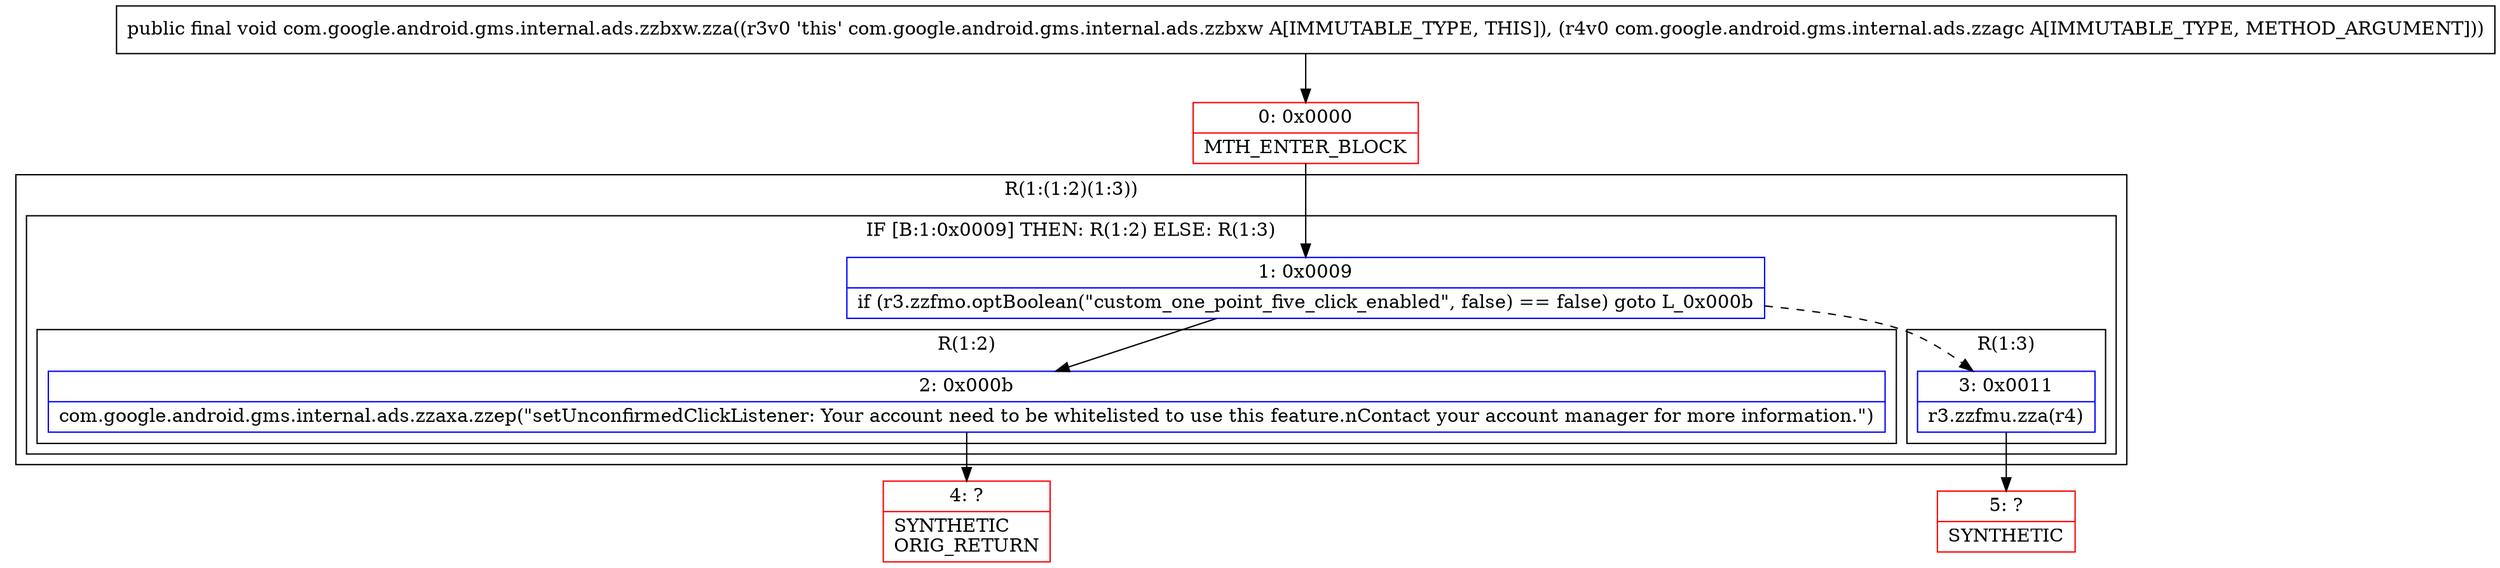 digraph "CFG forcom.google.android.gms.internal.ads.zzbxw.zza(Lcom\/google\/android\/gms\/internal\/ads\/zzagc;)V" {
subgraph cluster_Region_1306070846 {
label = "R(1:(1:2)(1:3))";
node [shape=record,color=blue];
subgraph cluster_IfRegion_1827020068 {
label = "IF [B:1:0x0009] THEN: R(1:2) ELSE: R(1:3)";
node [shape=record,color=blue];
Node_1 [shape=record,label="{1\:\ 0x0009|if (r3.zzfmo.optBoolean(\"custom_one_point_five_click_enabled\", false) == false) goto L_0x000b\l}"];
subgraph cluster_Region_1856884937 {
label = "R(1:2)";
node [shape=record,color=blue];
Node_2 [shape=record,label="{2\:\ 0x000b|com.google.android.gms.internal.ads.zzaxa.zzep(\"setUnconfirmedClickListener: Your account need to be whitelisted to use this feature.nContact your account manager for more information.\")\l}"];
}
subgraph cluster_Region_48054332 {
label = "R(1:3)";
node [shape=record,color=blue];
Node_3 [shape=record,label="{3\:\ 0x0011|r3.zzfmu.zza(r4)\l}"];
}
}
}
Node_0 [shape=record,color=red,label="{0\:\ 0x0000|MTH_ENTER_BLOCK\l}"];
Node_4 [shape=record,color=red,label="{4\:\ ?|SYNTHETIC\lORIG_RETURN\l}"];
Node_5 [shape=record,color=red,label="{5\:\ ?|SYNTHETIC\l}"];
MethodNode[shape=record,label="{public final void com.google.android.gms.internal.ads.zzbxw.zza((r3v0 'this' com.google.android.gms.internal.ads.zzbxw A[IMMUTABLE_TYPE, THIS]), (r4v0 com.google.android.gms.internal.ads.zzagc A[IMMUTABLE_TYPE, METHOD_ARGUMENT])) }"];
MethodNode -> Node_0;
Node_1 -> Node_2;
Node_1 -> Node_3[style=dashed];
Node_2 -> Node_4;
Node_3 -> Node_5;
Node_0 -> Node_1;
}

